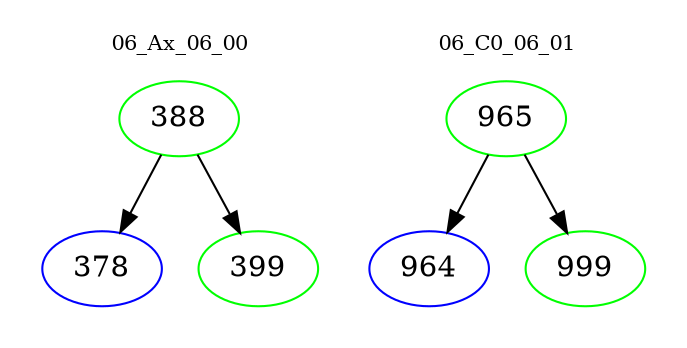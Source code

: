 digraph{
subgraph cluster_0 {
color = white
label = "06_Ax_06_00";
fontsize=10;
T0_388 [label="388", color="green"]
T0_388 -> T0_378 [color="black"]
T0_378 [label="378", color="blue"]
T0_388 -> T0_399 [color="black"]
T0_399 [label="399", color="green"]
}
subgraph cluster_1 {
color = white
label = "06_C0_06_01";
fontsize=10;
T1_965 [label="965", color="green"]
T1_965 -> T1_964 [color="black"]
T1_964 [label="964", color="blue"]
T1_965 -> T1_999 [color="black"]
T1_999 [label="999", color="green"]
}
}
